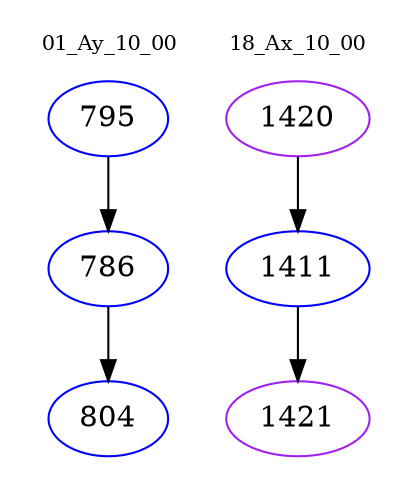 digraph{
subgraph cluster_0 {
color = white
label = "01_Ay_10_00";
fontsize=10;
T0_795 [label="795", color="blue"]
T0_795 -> T0_786 [color="black"]
T0_786 [label="786", color="blue"]
T0_786 -> T0_804 [color="black"]
T0_804 [label="804", color="blue"]
}
subgraph cluster_1 {
color = white
label = "18_Ax_10_00";
fontsize=10;
T1_1420 [label="1420", color="purple"]
T1_1420 -> T1_1411 [color="black"]
T1_1411 [label="1411", color="blue"]
T1_1411 -> T1_1421 [color="black"]
T1_1421 [label="1421", color="purple"]
}
}

